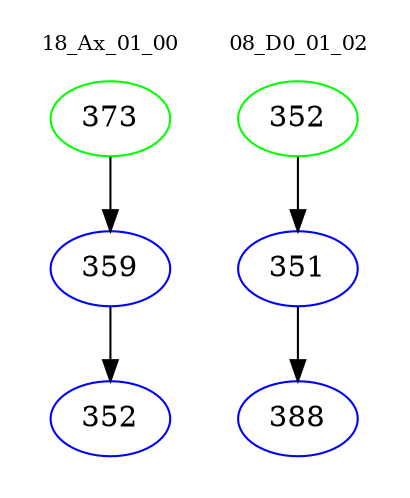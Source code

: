 digraph{
subgraph cluster_0 {
color = white
label = "18_Ax_01_00";
fontsize=10;
T0_373 [label="373", color="green"]
T0_373 -> T0_359 [color="black"]
T0_359 [label="359", color="blue"]
T0_359 -> T0_352 [color="black"]
T0_352 [label="352", color="blue"]
}
subgraph cluster_1 {
color = white
label = "08_D0_01_02";
fontsize=10;
T1_352 [label="352", color="green"]
T1_352 -> T1_351 [color="black"]
T1_351 [label="351", color="blue"]
T1_351 -> T1_388 [color="black"]
T1_388 [label="388", color="blue"]
}
}
